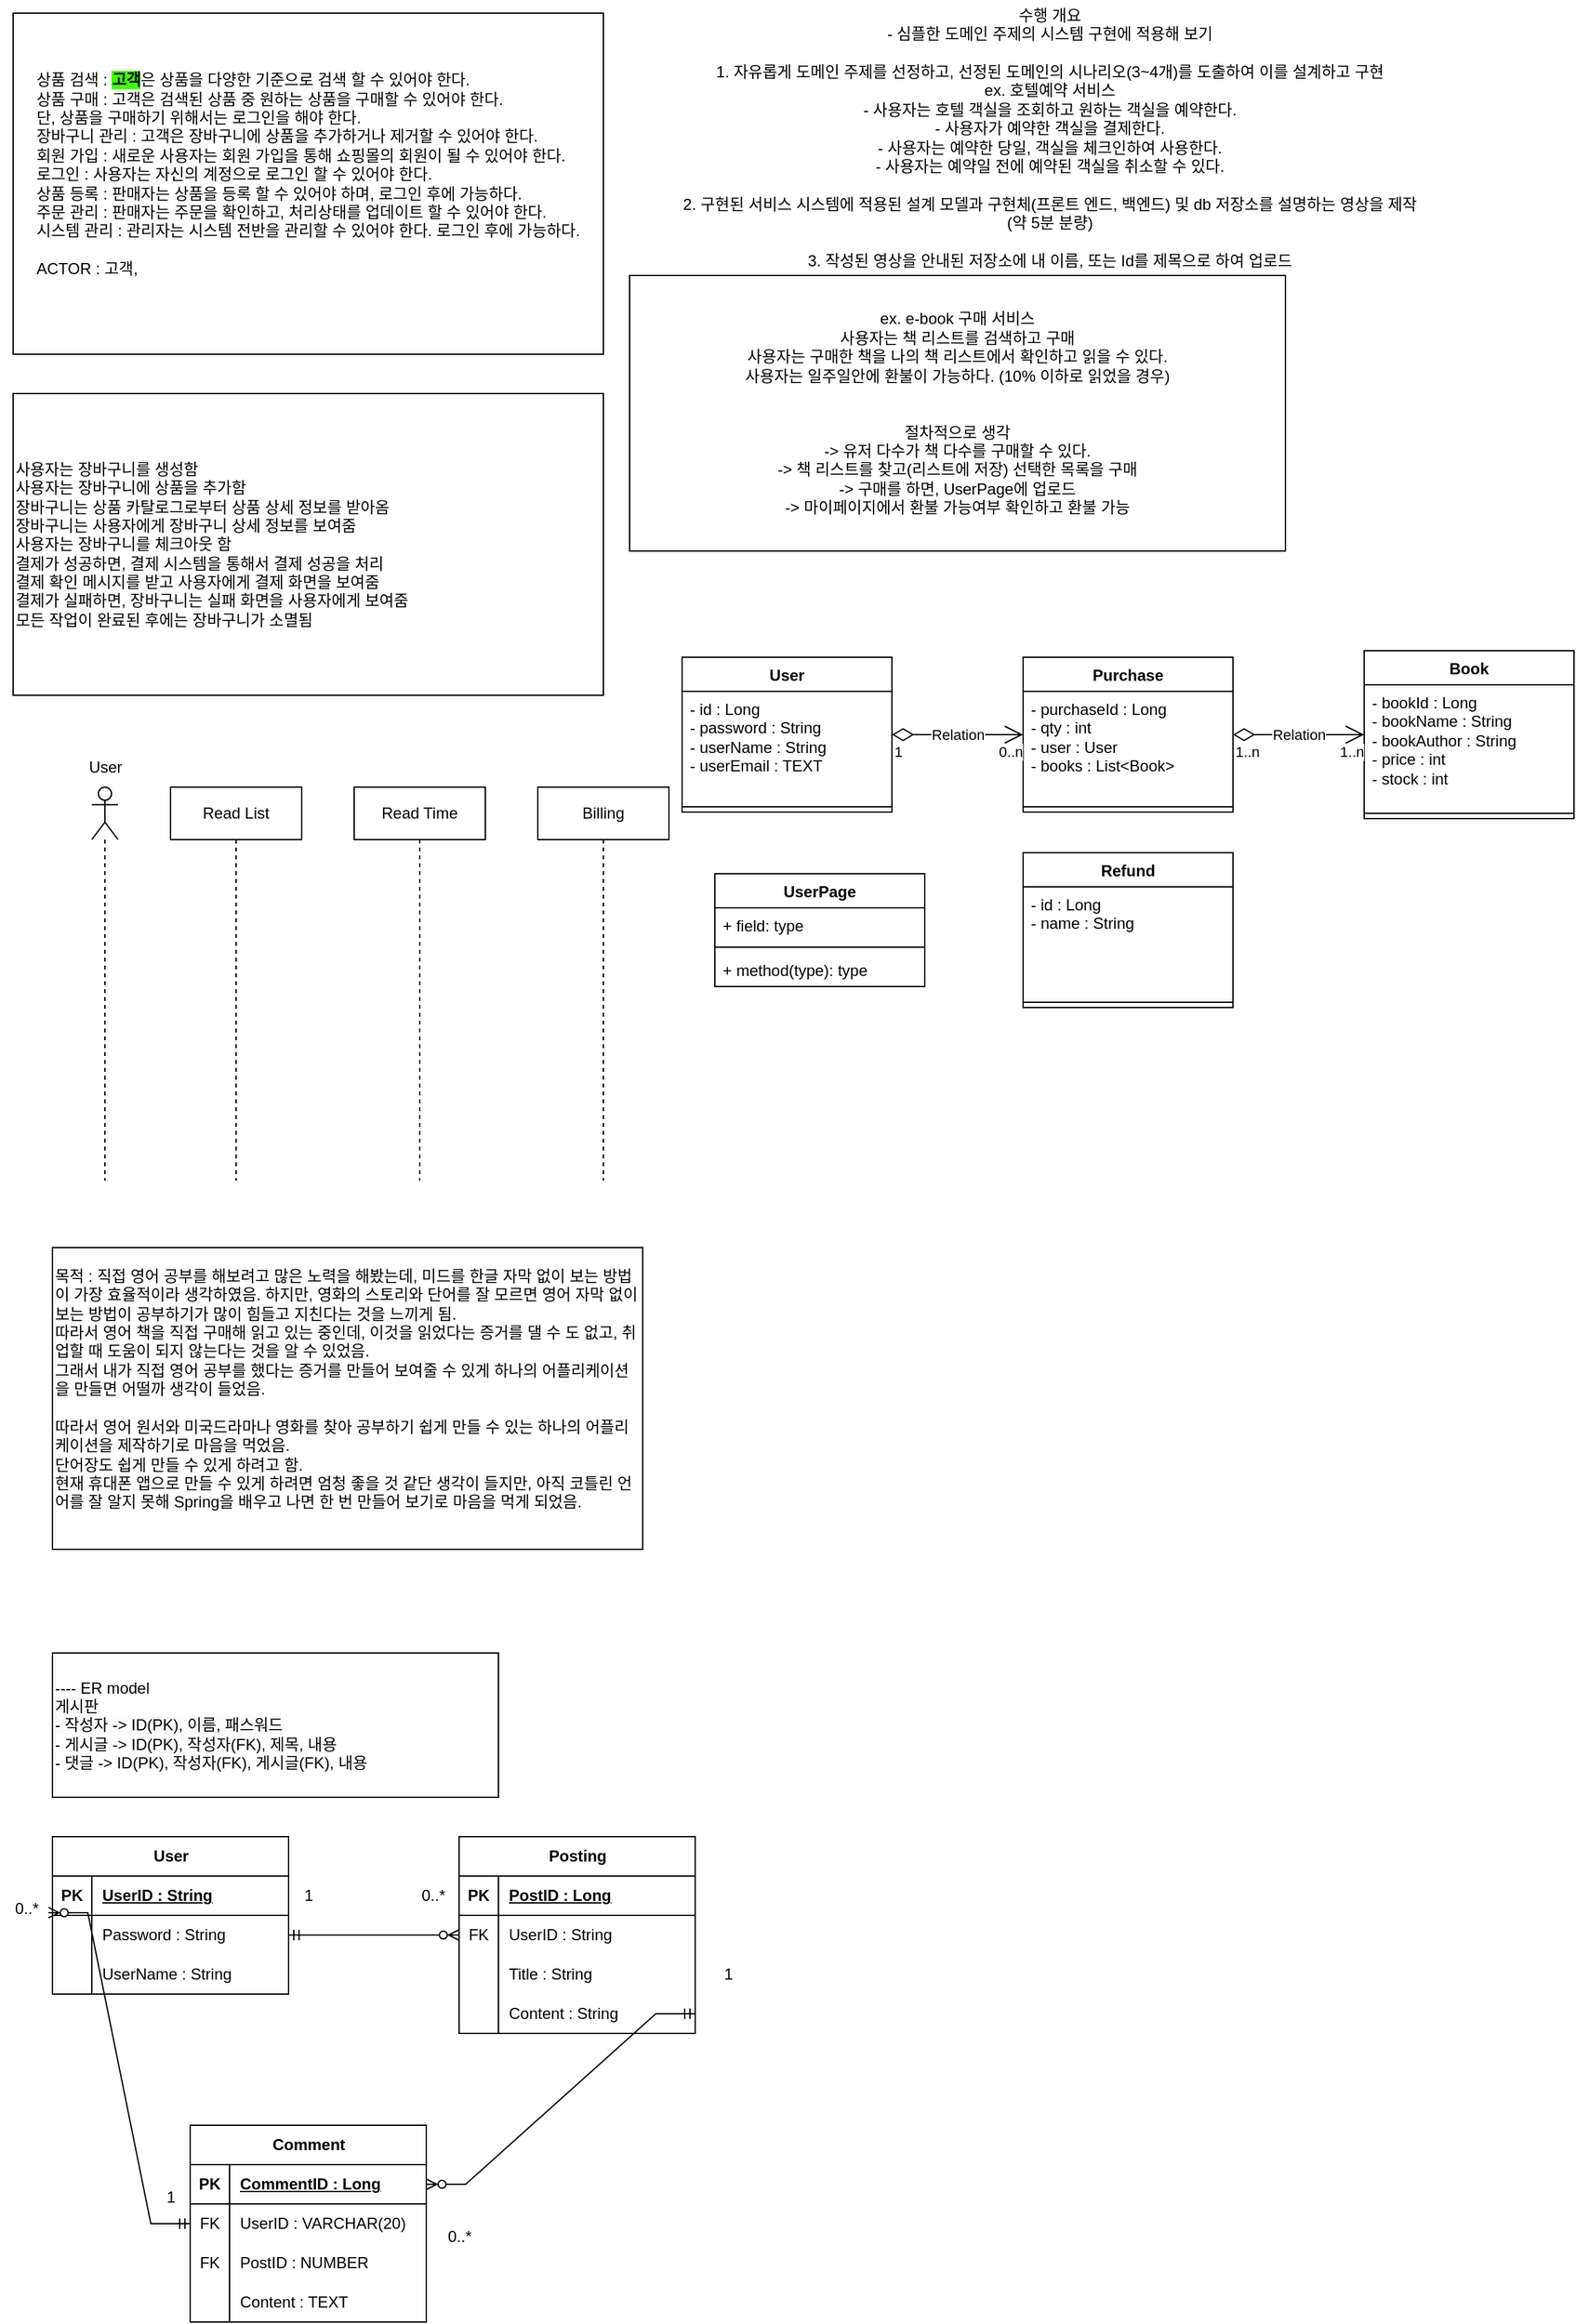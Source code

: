 <mxfile version="22.1.0" type="github">
  <diagram id="Ht1M8jgEwFfnCIfOTk4-" name="Page-1">
    <mxGraphModel dx="755" dy="732" grid="1" gridSize="10" guides="1" tooltips="1" connect="1" arrows="1" fold="1" page="1" pageScale="1" pageWidth="1169" pageHeight="827" math="0" shadow="0">
      <root>
        <mxCell id="0" />
        <mxCell id="1" parent="0" />
        <mxCell id="e8tlhrcb7yCJBZUDDpaf-1" value="&lt;div style=&quot;text-align: left;&quot;&gt;상품 검색 : &lt;b style=&quot;background-color: rgb(60, 255, 0);&quot;&gt;고객&lt;/b&gt;은 상품을 다양한 기준으로 검색 할 수 있어야 한다.&lt;/div&gt;&lt;div style=&quot;text-align: left;&quot;&gt;&lt;span style=&quot;background-color: initial;&quot;&gt;상품 구매 : 고객은 검색된 상품 중 원하는 상품을 구매할 수 있어야 한다.&lt;/span&gt;&lt;/div&gt;&lt;div style=&quot;text-align: left;&quot;&gt;&lt;span style=&quot;background-color: initial;&quot;&gt;단, 상품을 구매하기 위해서는 로그인을 해야 한다.&lt;/span&gt;&lt;/div&gt;&lt;div style=&quot;text-align: left;&quot;&gt;&lt;span style=&quot;background-color: initial;&quot;&gt;장바구니 관리 : 고객은 장바구니에 상품을 추가하거나 제거할 수 있어야 한다.&lt;/span&gt;&lt;/div&gt;&lt;div style=&quot;text-align: left;&quot;&gt;&lt;span style=&quot;background-color: initial;&quot;&gt;회원 가입 : 새로운 사용자는 회원 가입을 통해 쇼핑몰의 회원이 될 수 있어야 한다.&lt;/span&gt;&lt;/div&gt;&lt;div style=&quot;text-align: left;&quot;&gt;&lt;span style=&quot;background-color: initial;&quot;&gt;로그인 : 사용자는 자신의 계정으로 로그인 할 수 있어야 한다.&lt;/span&gt;&lt;/div&gt;&lt;div style=&quot;text-align: left;&quot;&gt;&lt;span style=&quot;background-color: initial;&quot;&gt;상품 등록 : 판매자는 상품을 등록 할 수 있어야 하며, 로그인 후에 가능하다.&lt;/span&gt;&lt;/div&gt;&lt;div style=&quot;text-align: left;&quot;&gt;주문 관리 : 판매자는 주문을 확인하고, 처리상태를 업데이트 할 수 있어야 한다.&lt;/div&gt;&lt;div style=&quot;text-align: left;&quot;&gt;시스템 관리 : 관리자는 시스템 전반을 관리할 수 있어야 한다. 로그인 후에 가능하다.&lt;/div&gt;&lt;div style=&quot;text-align: left;&quot;&gt;&lt;br&gt;&lt;/div&gt;&lt;div style=&quot;text-align: left;&quot;&gt;ACTOR : 고객,&amp;nbsp;&lt;/div&gt;&lt;div style=&quot;text-align: left;&quot;&gt;&lt;br&gt;&lt;/div&gt;" style="rounded=0;whiteSpace=wrap;html=1;" parent="1" vertex="1">
          <mxGeometry x="50" y="70" width="450" height="260" as="geometry" />
        </mxCell>
        <mxCell id="F7ZJ-oB4ErmjxCCrG8rz-1" value="&lt;div style=&quot;&quot;&gt;&lt;span style=&quot;background-color: initial;&quot;&gt;사용자는 장바구니를 생성함&lt;/span&gt;&lt;/div&gt;&lt;div style=&quot;&quot;&gt;&lt;span style=&quot;background-color: initial;&quot;&gt;사용자는 장바구니에 상품을 추가함&lt;/span&gt;&lt;/div&gt;&lt;div style=&quot;&quot;&gt;&lt;span style=&quot;background-color: initial;&quot;&gt;장바구니는 상품 카탈로그로부터 상품 상세 정보를 받아옴&lt;/span&gt;&lt;/div&gt;&lt;div style=&quot;&quot;&gt;&lt;span style=&quot;background-color: initial;&quot;&gt;장바구니는 사용자에게 장바구니 상세 정보를 보여줌&lt;/span&gt;&lt;/div&gt;&lt;div style=&quot;&quot;&gt;&lt;span style=&quot;background-color: initial;&quot;&gt;사용자는 장바구니를 체크아웃 함&lt;/span&gt;&lt;/div&gt;&lt;div style=&quot;&quot;&gt;&lt;span style=&quot;background-color: initial;&quot;&gt;결제가 성공하면, 결제 시스템을 통해서 결제 성공을 처리&lt;/span&gt;&lt;/div&gt;&lt;div style=&quot;&quot;&gt;&lt;span style=&quot;background-color: initial;&quot;&gt;결제 확인 메시지를 받고 사용자에게 결제 화면을 보여줌&lt;/span&gt;&lt;/div&gt;&lt;div style=&quot;&quot;&gt;&lt;span style=&quot;background-color: initial;&quot;&gt;결제가 실패하면, 장바구니는 실패 화면을 사용자에게 보여줌&lt;/span&gt;&lt;/div&gt;&lt;div style=&quot;&quot;&gt;&lt;span style=&quot;background-color: initial;&quot;&gt;모든 작업이 완료된 후에는 장바구니가 소멸됨&lt;/span&gt;&lt;/div&gt;" style="rounded=0;whiteSpace=wrap;html=1;align=left;" parent="1" vertex="1">
          <mxGeometry x="50" y="360" width="450" height="230" as="geometry" />
        </mxCell>
        <mxCell id="F7ZJ-oB4ErmjxCCrG8rz-2" value="" style="shape=umlLifeline;perimeter=lifelinePerimeter;whiteSpace=wrap;html=1;container=1;dropTarget=0;collapsible=0;recursiveResize=0;outlineConnect=0;portConstraint=eastwest;newEdgeStyle={&quot;curved&quot;:0,&quot;rounded&quot;:0};participant=umlActor;" parent="1" vertex="1">
          <mxGeometry x="110" y="660" width="20" height="300" as="geometry" />
        </mxCell>
        <mxCell id="F7ZJ-oB4ErmjxCCrG8rz-3" value="User" style="text;html=1;align=center;verticalAlign=middle;resizable=0;points=[];autosize=1;strokeColor=none;fillColor=none;" parent="1" vertex="1">
          <mxGeometry x="95" y="630" width="50" height="30" as="geometry" />
        </mxCell>
        <mxCell id="F7ZJ-oB4ErmjxCCrG8rz-4" value="Read List" style="shape=umlLifeline;perimeter=lifelinePerimeter;whiteSpace=wrap;html=1;container=1;dropTarget=0;collapsible=0;recursiveResize=0;outlineConnect=0;portConstraint=eastwest;newEdgeStyle={&quot;curved&quot;:0,&quot;rounded&quot;:0};" parent="1" vertex="1">
          <mxGeometry x="170" y="660" width="100" height="300" as="geometry" />
        </mxCell>
        <mxCell id="F7ZJ-oB4ErmjxCCrG8rz-5" value="Read Time" style="shape=umlLifeline;perimeter=lifelinePerimeter;whiteSpace=wrap;html=1;container=1;dropTarget=0;collapsible=0;recursiveResize=0;outlineConnect=0;portConstraint=eastwest;newEdgeStyle={&quot;curved&quot;:0,&quot;rounded&quot;:0};" parent="1" vertex="1">
          <mxGeometry x="310" y="660" width="100" height="300" as="geometry" />
        </mxCell>
        <mxCell id="F7ZJ-oB4ErmjxCCrG8rz-6" value="Billing" style="shape=umlLifeline;perimeter=lifelinePerimeter;whiteSpace=wrap;html=1;container=1;dropTarget=0;collapsible=0;recursiveResize=0;outlineConnect=0;portConstraint=eastwest;newEdgeStyle={&quot;curved&quot;:0,&quot;rounded&quot;:0};" parent="1" vertex="1">
          <mxGeometry x="450" y="660" width="100" height="300" as="geometry" />
        </mxCell>
        <mxCell id="F7ZJ-oB4ErmjxCCrG8rz-7" value="&lt;div style=&quot;&quot;&gt;&lt;span style=&quot;background-color: initial;&quot;&gt;목적 : 직접 영어 공부를 해보려고 많은 노력을 해봤는데, 미드를 한글 자막 없이 보는 방법이 가장 효율적이라 생각하였음. 하지만, 영화의 스토리와 단어를 잘 모르면 영어 자막 없이 보는 방법이 공부하기가 많이 힘들고 지친다는 것을 느끼게 됨.&lt;/span&gt;&lt;br&gt;&lt;/div&gt;&lt;div style=&quot;&quot;&gt;따라서 영어 책을 직접 구매해 읽고 있는 중인데, 이것을 읽었다는 증거를 댈 수 도 없고, 취업할 때 도움이 되지 않는다는 것을 알 수 있었음.&lt;/div&gt;&lt;div style=&quot;&quot;&gt;그래서 내가 직접 영어 공부를 했다는 증거를 만들어 보여줄 수 있게 하나의 어플리케이션을 만들면 어떨까 생각이 들었음.&lt;/div&gt;&lt;div style=&quot;&quot;&gt;&lt;br&gt;&lt;/div&gt;&lt;div style=&quot;&quot;&gt;따라서 영어 원서와 미국드라마나 영화를 찾아 공부하기 쉽게 만들 수 있는 하나의 어플리케이션을 제작하기로 마음을 먹었음.&lt;/div&gt;&lt;div style=&quot;&quot;&gt;단어장도 쉽게 만들 수 있게 하려고 함.&lt;/div&gt;&lt;div style=&quot;&quot;&gt;현재 휴대폰 앱으로 만들 수 있게 하려면 엄청 좋을 것 같단 생각이 들지만, 아직 코틀린 언어를 잘 알지 못해 Spring을 배우고 나면 한 번 만들어 보기로 마음을 먹게 되었음.&lt;/div&gt;&lt;div style=&quot;&quot;&gt;&lt;br&gt;&lt;/div&gt;" style="rounded=0;whiteSpace=wrap;html=1;align=left;" parent="1" vertex="1">
          <mxGeometry x="80" y="1011" width="450" height="230" as="geometry" />
        </mxCell>
        <mxCell id="a514tV2Zasep0FcYqCBT-2" value="---- ER model&lt;br&gt;&lt;span style=&quot;color: rgb(0, 0, 0); font-family: Helvetica; font-size: 12px; font-style: normal; font-variant-ligatures: normal; font-variant-caps: normal; font-weight: 400; letter-spacing: normal; orphans: 2; text-indent: 0px; text-transform: none; widows: 2; word-spacing: 0px; -webkit-text-stroke-width: 0px; background-color: rgb(251, 251, 251); text-decoration-thickness: initial; text-decoration-style: initial; text-decoration-color: initial; float: none; display: inline !important;&quot;&gt;게시판&lt;br&gt;- 작성자 -&amp;gt; ID(PK), 이름, 패스워드&lt;/span&gt;&lt;br&gt;- 게시글 -&amp;gt; ID(PK), 작성자(FK), 제목, 내용&lt;br&gt;- 댓글 -&amp;gt; ID(PK), 작성자(FK), 게시글(FK), 내용" style="whiteSpace=wrap;html=1;align=left;" parent="1" vertex="1">
          <mxGeometry x="80" y="1320" width="340" height="110" as="geometry" />
        </mxCell>
        <mxCell id="a514tV2Zasep0FcYqCBT-3" value="User" style="shape=table;startSize=30;container=1;collapsible=1;childLayout=tableLayout;fixedRows=1;rowLines=0;fontStyle=1;align=center;resizeLast=1;html=1;" parent="1" vertex="1">
          <mxGeometry x="80" y="1460" width="180" height="120" as="geometry" />
        </mxCell>
        <mxCell id="a514tV2Zasep0FcYqCBT-4" value="" style="shape=tableRow;horizontal=0;startSize=0;swimlaneHead=0;swimlaneBody=0;fillColor=none;collapsible=0;dropTarget=0;points=[[0,0.5],[1,0.5]];portConstraint=eastwest;top=0;left=0;right=0;bottom=1;" parent="a514tV2Zasep0FcYqCBT-3" vertex="1">
          <mxGeometry y="30" width="180" height="30" as="geometry" />
        </mxCell>
        <mxCell id="a514tV2Zasep0FcYqCBT-5" value="PK" style="shape=partialRectangle;connectable=0;fillColor=none;top=0;left=0;bottom=0;right=0;fontStyle=1;overflow=hidden;whiteSpace=wrap;html=1;" parent="a514tV2Zasep0FcYqCBT-4" vertex="1">
          <mxGeometry width="30" height="30" as="geometry">
            <mxRectangle width="30" height="30" as="alternateBounds" />
          </mxGeometry>
        </mxCell>
        <mxCell id="a514tV2Zasep0FcYqCBT-6" value="UserID : String" style="shape=partialRectangle;connectable=0;fillColor=none;top=0;left=0;bottom=0;right=0;align=left;spacingLeft=6;fontStyle=5;overflow=hidden;whiteSpace=wrap;html=1;" parent="a514tV2Zasep0FcYqCBT-4" vertex="1">
          <mxGeometry x="30" width="150" height="30" as="geometry">
            <mxRectangle width="150" height="30" as="alternateBounds" />
          </mxGeometry>
        </mxCell>
        <mxCell id="a514tV2Zasep0FcYqCBT-7" value="" style="shape=tableRow;horizontal=0;startSize=0;swimlaneHead=0;swimlaneBody=0;fillColor=none;collapsible=0;dropTarget=0;points=[[0,0.5],[1,0.5]];portConstraint=eastwest;top=0;left=0;right=0;bottom=0;" parent="a514tV2Zasep0FcYqCBT-3" vertex="1">
          <mxGeometry y="60" width="180" height="30" as="geometry" />
        </mxCell>
        <mxCell id="a514tV2Zasep0FcYqCBT-8" value="" style="shape=partialRectangle;connectable=0;fillColor=none;top=0;left=0;bottom=0;right=0;editable=1;overflow=hidden;whiteSpace=wrap;html=1;" parent="a514tV2Zasep0FcYqCBT-7" vertex="1">
          <mxGeometry width="30" height="30" as="geometry">
            <mxRectangle width="30" height="30" as="alternateBounds" />
          </mxGeometry>
        </mxCell>
        <mxCell id="a514tV2Zasep0FcYqCBT-9" value="Password : String" style="shape=partialRectangle;connectable=0;fillColor=none;top=0;left=0;bottom=0;right=0;align=left;spacingLeft=6;overflow=hidden;whiteSpace=wrap;html=1;" parent="a514tV2Zasep0FcYqCBT-7" vertex="1">
          <mxGeometry x="30" width="150" height="30" as="geometry">
            <mxRectangle width="150" height="30" as="alternateBounds" />
          </mxGeometry>
        </mxCell>
        <mxCell id="a514tV2Zasep0FcYqCBT-10" value="" style="shape=tableRow;horizontal=0;startSize=0;swimlaneHead=0;swimlaneBody=0;fillColor=none;collapsible=0;dropTarget=0;points=[[0,0.5],[1,0.5]];portConstraint=eastwest;top=0;left=0;right=0;bottom=0;" parent="a514tV2Zasep0FcYqCBT-3" vertex="1">
          <mxGeometry y="90" width="180" height="30" as="geometry" />
        </mxCell>
        <mxCell id="a514tV2Zasep0FcYqCBT-11" value="" style="shape=partialRectangle;connectable=0;fillColor=none;top=0;left=0;bottom=0;right=0;editable=1;overflow=hidden;whiteSpace=wrap;html=1;" parent="a514tV2Zasep0FcYqCBT-10" vertex="1">
          <mxGeometry width="30" height="30" as="geometry">
            <mxRectangle width="30" height="30" as="alternateBounds" />
          </mxGeometry>
        </mxCell>
        <mxCell id="a514tV2Zasep0FcYqCBT-12" value="UserName : String" style="shape=partialRectangle;connectable=0;fillColor=none;top=0;left=0;bottom=0;right=0;align=left;spacingLeft=6;overflow=hidden;whiteSpace=wrap;html=1;" parent="a514tV2Zasep0FcYqCBT-10" vertex="1">
          <mxGeometry x="30" width="150" height="30" as="geometry">
            <mxRectangle width="150" height="30" as="alternateBounds" />
          </mxGeometry>
        </mxCell>
        <mxCell id="a514tV2Zasep0FcYqCBT-19" value="Posting" style="shape=table;startSize=30;container=1;collapsible=1;childLayout=tableLayout;fixedRows=1;rowLines=0;fontStyle=1;align=center;resizeLast=1;html=1;" parent="1" vertex="1">
          <mxGeometry x="390" y="1460" width="180" height="150" as="geometry" />
        </mxCell>
        <mxCell id="a514tV2Zasep0FcYqCBT-20" value="" style="shape=tableRow;horizontal=0;startSize=0;swimlaneHead=0;swimlaneBody=0;fillColor=none;collapsible=0;dropTarget=0;points=[[0,0.5],[1,0.5]];portConstraint=eastwest;top=0;left=0;right=0;bottom=1;" parent="a514tV2Zasep0FcYqCBT-19" vertex="1">
          <mxGeometry y="30" width="180" height="30" as="geometry" />
        </mxCell>
        <mxCell id="a514tV2Zasep0FcYqCBT-21" value="PK" style="shape=partialRectangle;connectable=0;fillColor=none;top=0;left=0;bottom=0;right=0;fontStyle=1;overflow=hidden;whiteSpace=wrap;html=1;" parent="a514tV2Zasep0FcYqCBT-20" vertex="1">
          <mxGeometry width="30" height="30" as="geometry">
            <mxRectangle width="30" height="30" as="alternateBounds" />
          </mxGeometry>
        </mxCell>
        <mxCell id="a514tV2Zasep0FcYqCBT-22" value="PostID : Long" style="shape=partialRectangle;connectable=0;fillColor=none;top=0;left=0;bottom=0;right=0;align=left;spacingLeft=6;fontStyle=5;overflow=hidden;whiteSpace=wrap;html=1;" parent="a514tV2Zasep0FcYqCBT-20" vertex="1">
          <mxGeometry x="30" width="150" height="30" as="geometry">
            <mxRectangle width="150" height="30" as="alternateBounds" />
          </mxGeometry>
        </mxCell>
        <mxCell id="a514tV2Zasep0FcYqCBT-23" value="" style="shape=tableRow;horizontal=0;startSize=0;swimlaneHead=0;swimlaneBody=0;fillColor=none;collapsible=0;dropTarget=0;points=[[0,0.5],[1,0.5]];portConstraint=eastwest;top=0;left=0;right=0;bottom=0;" parent="a514tV2Zasep0FcYqCBT-19" vertex="1">
          <mxGeometry y="60" width="180" height="30" as="geometry" />
        </mxCell>
        <mxCell id="a514tV2Zasep0FcYqCBT-24" value="FK" style="shape=partialRectangle;connectable=0;fillColor=none;top=0;left=0;bottom=0;right=0;editable=1;overflow=hidden;whiteSpace=wrap;html=1;" parent="a514tV2Zasep0FcYqCBT-23" vertex="1">
          <mxGeometry width="30" height="30" as="geometry">
            <mxRectangle width="30" height="30" as="alternateBounds" />
          </mxGeometry>
        </mxCell>
        <mxCell id="a514tV2Zasep0FcYqCBT-25" value="UserID : String" style="shape=partialRectangle;connectable=0;fillColor=none;top=0;left=0;bottom=0;right=0;align=left;spacingLeft=6;overflow=hidden;whiteSpace=wrap;html=1;" parent="a514tV2Zasep0FcYqCBT-23" vertex="1">
          <mxGeometry x="30" width="150" height="30" as="geometry">
            <mxRectangle width="150" height="30" as="alternateBounds" />
          </mxGeometry>
        </mxCell>
        <mxCell id="a514tV2Zasep0FcYqCBT-26" value="" style="shape=tableRow;horizontal=0;startSize=0;swimlaneHead=0;swimlaneBody=0;fillColor=none;collapsible=0;dropTarget=0;points=[[0,0.5],[1,0.5]];portConstraint=eastwest;top=0;left=0;right=0;bottom=0;" parent="a514tV2Zasep0FcYqCBT-19" vertex="1">
          <mxGeometry y="90" width="180" height="30" as="geometry" />
        </mxCell>
        <mxCell id="a514tV2Zasep0FcYqCBT-27" value="" style="shape=partialRectangle;connectable=0;fillColor=none;top=0;left=0;bottom=0;right=0;editable=1;overflow=hidden;whiteSpace=wrap;html=1;" parent="a514tV2Zasep0FcYqCBT-26" vertex="1">
          <mxGeometry width="30" height="30" as="geometry">
            <mxRectangle width="30" height="30" as="alternateBounds" />
          </mxGeometry>
        </mxCell>
        <mxCell id="a514tV2Zasep0FcYqCBT-28" value="Title : String" style="shape=partialRectangle;connectable=0;fillColor=none;top=0;left=0;bottom=0;right=0;align=left;spacingLeft=6;overflow=hidden;whiteSpace=wrap;html=1;" parent="a514tV2Zasep0FcYqCBT-26" vertex="1">
          <mxGeometry x="30" width="150" height="30" as="geometry">
            <mxRectangle width="150" height="30" as="alternateBounds" />
          </mxGeometry>
        </mxCell>
        <mxCell id="a514tV2Zasep0FcYqCBT-29" style="shape=tableRow;horizontal=0;startSize=0;swimlaneHead=0;swimlaneBody=0;fillColor=none;collapsible=0;dropTarget=0;points=[[0,0.5],[1,0.5]];portConstraint=eastwest;top=0;left=0;right=0;bottom=0;" parent="a514tV2Zasep0FcYqCBT-19" vertex="1">
          <mxGeometry y="120" width="180" height="30" as="geometry" />
        </mxCell>
        <mxCell id="a514tV2Zasep0FcYqCBT-30" style="shape=partialRectangle;connectable=0;fillColor=none;top=0;left=0;bottom=0;right=0;editable=1;overflow=hidden;whiteSpace=wrap;html=1;" parent="a514tV2Zasep0FcYqCBT-29" vertex="1">
          <mxGeometry width="30" height="30" as="geometry">
            <mxRectangle width="30" height="30" as="alternateBounds" />
          </mxGeometry>
        </mxCell>
        <mxCell id="a514tV2Zasep0FcYqCBT-31" value="Content : String" style="shape=partialRectangle;connectable=0;fillColor=none;top=0;left=0;bottom=0;right=0;align=left;spacingLeft=6;overflow=hidden;whiteSpace=wrap;html=1;" parent="a514tV2Zasep0FcYqCBT-29" vertex="1">
          <mxGeometry x="30" width="150" height="30" as="geometry">
            <mxRectangle width="150" height="30" as="alternateBounds" />
          </mxGeometry>
        </mxCell>
        <mxCell id="a514tV2Zasep0FcYqCBT-32" value="Comment" style="shape=table;startSize=30;container=1;collapsible=1;childLayout=tableLayout;fixedRows=1;rowLines=0;fontStyle=1;align=center;resizeLast=1;html=1;" parent="1" vertex="1">
          <mxGeometry x="185" y="1680" width="180" height="150" as="geometry" />
        </mxCell>
        <mxCell id="a514tV2Zasep0FcYqCBT-33" value="" style="shape=tableRow;horizontal=0;startSize=0;swimlaneHead=0;swimlaneBody=0;fillColor=none;collapsible=0;dropTarget=0;points=[[0,0.5],[1,0.5]];portConstraint=eastwest;top=0;left=0;right=0;bottom=1;" parent="a514tV2Zasep0FcYqCBT-32" vertex="1">
          <mxGeometry y="30" width="180" height="30" as="geometry" />
        </mxCell>
        <mxCell id="a514tV2Zasep0FcYqCBT-34" value="PK" style="shape=partialRectangle;connectable=0;fillColor=none;top=0;left=0;bottom=0;right=0;fontStyle=1;overflow=hidden;whiteSpace=wrap;html=1;" parent="a514tV2Zasep0FcYqCBT-33" vertex="1">
          <mxGeometry width="30" height="30" as="geometry">
            <mxRectangle width="30" height="30" as="alternateBounds" />
          </mxGeometry>
        </mxCell>
        <mxCell id="a514tV2Zasep0FcYqCBT-35" value="CommentID : Long&lt;span style=&quot;white-space: pre;&quot;&gt;&#x9;&lt;/span&gt;" style="shape=partialRectangle;connectable=0;fillColor=none;top=0;left=0;bottom=0;right=0;align=left;spacingLeft=6;fontStyle=5;overflow=hidden;whiteSpace=wrap;html=1;" parent="a514tV2Zasep0FcYqCBT-33" vertex="1">
          <mxGeometry x="30" width="150" height="30" as="geometry">
            <mxRectangle width="150" height="30" as="alternateBounds" />
          </mxGeometry>
        </mxCell>
        <mxCell id="a514tV2Zasep0FcYqCBT-36" value="" style="shape=tableRow;horizontal=0;startSize=0;swimlaneHead=0;swimlaneBody=0;fillColor=none;collapsible=0;dropTarget=0;points=[[0,0.5],[1,0.5]];portConstraint=eastwest;top=0;left=0;right=0;bottom=0;" parent="a514tV2Zasep0FcYqCBT-32" vertex="1">
          <mxGeometry y="60" width="180" height="30" as="geometry" />
        </mxCell>
        <mxCell id="a514tV2Zasep0FcYqCBT-37" value="FK" style="shape=partialRectangle;connectable=0;fillColor=none;top=0;left=0;bottom=0;right=0;editable=1;overflow=hidden;whiteSpace=wrap;html=1;" parent="a514tV2Zasep0FcYqCBT-36" vertex="1">
          <mxGeometry width="30" height="30" as="geometry">
            <mxRectangle width="30" height="30" as="alternateBounds" />
          </mxGeometry>
        </mxCell>
        <mxCell id="a514tV2Zasep0FcYqCBT-38" value="UserID : VARCHAR(20)" style="shape=partialRectangle;connectable=0;fillColor=none;top=0;left=0;bottom=0;right=0;align=left;spacingLeft=6;overflow=hidden;whiteSpace=wrap;html=1;" parent="a514tV2Zasep0FcYqCBT-36" vertex="1">
          <mxGeometry x="30" width="150" height="30" as="geometry">
            <mxRectangle width="150" height="30" as="alternateBounds" />
          </mxGeometry>
        </mxCell>
        <mxCell id="a514tV2Zasep0FcYqCBT-39" value="" style="shape=tableRow;horizontal=0;startSize=0;swimlaneHead=0;swimlaneBody=0;fillColor=none;collapsible=0;dropTarget=0;points=[[0,0.5],[1,0.5]];portConstraint=eastwest;top=0;left=0;right=0;bottom=0;" parent="a514tV2Zasep0FcYqCBT-32" vertex="1">
          <mxGeometry y="90" width="180" height="30" as="geometry" />
        </mxCell>
        <mxCell id="a514tV2Zasep0FcYqCBT-40" value="FK" style="shape=partialRectangle;connectable=0;fillColor=none;top=0;left=0;bottom=0;right=0;editable=1;overflow=hidden;whiteSpace=wrap;html=1;" parent="a514tV2Zasep0FcYqCBT-39" vertex="1">
          <mxGeometry width="30" height="30" as="geometry">
            <mxRectangle width="30" height="30" as="alternateBounds" />
          </mxGeometry>
        </mxCell>
        <mxCell id="a514tV2Zasep0FcYqCBT-41" value="PostID : NUMBER" style="shape=partialRectangle;connectable=0;fillColor=none;top=0;left=0;bottom=0;right=0;align=left;spacingLeft=6;overflow=hidden;whiteSpace=wrap;html=1;" parent="a514tV2Zasep0FcYqCBT-39" vertex="1">
          <mxGeometry x="30" width="150" height="30" as="geometry">
            <mxRectangle width="150" height="30" as="alternateBounds" />
          </mxGeometry>
        </mxCell>
        <mxCell id="a514tV2Zasep0FcYqCBT-42" value="" style="shape=tableRow;horizontal=0;startSize=0;swimlaneHead=0;swimlaneBody=0;fillColor=none;collapsible=0;dropTarget=0;points=[[0,0.5],[1,0.5]];portConstraint=eastwest;top=0;left=0;right=0;bottom=0;" parent="a514tV2Zasep0FcYqCBT-32" vertex="1">
          <mxGeometry y="120" width="180" height="30" as="geometry" />
        </mxCell>
        <mxCell id="a514tV2Zasep0FcYqCBT-43" value="" style="shape=partialRectangle;connectable=0;fillColor=none;top=0;left=0;bottom=0;right=0;editable=1;overflow=hidden;whiteSpace=wrap;html=1;" parent="a514tV2Zasep0FcYqCBT-42" vertex="1">
          <mxGeometry width="30" height="30" as="geometry">
            <mxRectangle width="30" height="30" as="alternateBounds" />
          </mxGeometry>
        </mxCell>
        <mxCell id="a514tV2Zasep0FcYqCBT-44" value="Content : TEXT" style="shape=partialRectangle;connectable=0;fillColor=none;top=0;left=0;bottom=0;right=0;align=left;spacingLeft=6;overflow=hidden;whiteSpace=wrap;html=1;" parent="a514tV2Zasep0FcYqCBT-42" vertex="1">
          <mxGeometry x="30" width="150" height="30" as="geometry">
            <mxRectangle width="150" height="30" as="alternateBounds" />
          </mxGeometry>
        </mxCell>
        <mxCell id="a514tV2Zasep0FcYqCBT-45" value="0..*" style="text;html=1;align=center;verticalAlign=middle;resizable=0;points=[];autosize=1;strokeColor=none;fillColor=none;" parent="1" vertex="1">
          <mxGeometry x="350" y="1490" width="40" height="30" as="geometry" />
        </mxCell>
        <mxCell id="a514tV2Zasep0FcYqCBT-46" value="1" style="text;html=1;align=center;verticalAlign=middle;resizable=0;points=[];autosize=1;strokeColor=none;fillColor=none;" parent="1" vertex="1">
          <mxGeometry x="260" y="1490" width="30" height="30" as="geometry" />
        </mxCell>
        <mxCell id="a514tV2Zasep0FcYqCBT-47" value="" style="edgeStyle=entityRelationEdgeStyle;fontSize=12;html=1;endArrow=ERzeroToMany;startArrow=ERmandOne;rounded=0;exitX=1;exitY=0.5;exitDx=0;exitDy=0;entryX=0;entryY=0.5;entryDx=0;entryDy=0;" parent="1" source="a514tV2Zasep0FcYqCBT-7" target="a514tV2Zasep0FcYqCBT-23" edge="1">
          <mxGeometry width="100" height="100" relative="1" as="geometry">
            <mxPoint x="290" y="1610" as="sourcePoint" />
            <mxPoint x="390" y="1510" as="targetPoint" />
          </mxGeometry>
        </mxCell>
        <mxCell id="a514tV2Zasep0FcYqCBT-48" value="0..*" style="text;html=1;align=center;verticalAlign=middle;resizable=0;points=[];autosize=1;strokeColor=none;fillColor=none;" parent="1" vertex="1">
          <mxGeometry x="370" y="1750" width="40" height="30" as="geometry" />
        </mxCell>
        <mxCell id="a514tV2Zasep0FcYqCBT-49" value="1" style="text;html=1;align=center;verticalAlign=middle;resizable=0;points=[];autosize=1;strokeColor=none;fillColor=none;" parent="1" vertex="1">
          <mxGeometry x="580" y="1550" width="30" height="30" as="geometry" />
        </mxCell>
        <mxCell id="a514tV2Zasep0FcYqCBT-50" value="" style="edgeStyle=entityRelationEdgeStyle;fontSize=12;html=1;endArrow=ERzeroToMany;startArrow=ERmandOne;rounded=0;exitX=1;exitY=0.5;exitDx=0;exitDy=0;entryX=1;entryY=0.5;entryDx=0;entryDy=0;" parent="1" source="a514tV2Zasep0FcYqCBT-29" target="a514tV2Zasep0FcYqCBT-33" edge="1">
          <mxGeometry width="100" height="100" relative="1" as="geometry">
            <mxPoint x="270" y="1545" as="sourcePoint" />
            <mxPoint x="400" y="1545" as="targetPoint" />
            <Array as="points">
              <mxPoint x="610" y="1630" />
              <mxPoint x="580" y="1630" />
              <mxPoint x="370" y="1750" />
              <mxPoint x="530" y="1680" />
              <mxPoint x="480" y="1680" />
              <mxPoint x="480" y="1680" />
            </Array>
          </mxGeometry>
        </mxCell>
        <mxCell id="a514tV2Zasep0FcYqCBT-51" value="" style="edgeStyle=entityRelationEdgeStyle;fontSize=12;html=1;endArrow=ERzeroToMany;startArrow=ERmandOne;rounded=0;exitX=0;exitY=0.5;exitDx=0;exitDy=0;entryX=-0.017;entryY=-0.067;entryDx=0;entryDy=0;entryPerimeter=0;" parent="1" source="a514tV2Zasep0FcYqCBT-36" target="a514tV2Zasep0FcYqCBT-7" edge="1">
          <mxGeometry width="100" height="100" relative="1" as="geometry">
            <mxPoint x="270" y="1545" as="sourcePoint" />
            <mxPoint x="70" y="1510" as="targetPoint" />
            <Array as="points">
              <mxPoint x="70" y="1520" />
              <mxPoint y="1660" />
            </Array>
          </mxGeometry>
        </mxCell>
        <mxCell id="a514tV2Zasep0FcYqCBT-53" value="1" style="text;html=1;align=center;verticalAlign=middle;resizable=0;points=[];autosize=1;strokeColor=none;fillColor=none;" parent="1" vertex="1">
          <mxGeometry x="155" y="1720" width="30" height="30" as="geometry" />
        </mxCell>
        <mxCell id="a514tV2Zasep0FcYqCBT-54" value="0..*" style="text;html=1;align=center;verticalAlign=middle;resizable=0;points=[];autosize=1;strokeColor=none;fillColor=none;" parent="1" vertex="1">
          <mxGeometry x="40" y="1500" width="40" height="30" as="geometry" />
        </mxCell>
        <mxCell id="3CcM--OLe3_anBQ2hIXr-1" value="수행 개요&lt;br&gt;- 심플한 도메인 주제의 시스템 구현에 적용해 보기&lt;br&gt;&lt;br&gt;1. 자유롭게 도메인 주제를 선정하고, 선정된 도메인의 시나리오(3~4개)를 도출하여 이를 설계하고 구현&lt;br&gt;ex. 호텔예약 서비스&lt;br&gt;- 사용자는 호텔 객실을 조회하고 원하는 객실을 예약한다.&lt;br&gt;- 사용자가 예약한 객실을 결제한다.&lt;br&gt;- 사용자는 예약한 당일, 객실을 체크인하여 사용한다.&lt;br&gt;- 사용자는 예약일 전에 예약된 객실을 취소할 수 있다.&lt;br&gt;&lt;br&gt;2. 구현된 서비스 시스템에 적용된 설계 모델과 구현체(프론트 엔드, 백엔드) 및 db 저장소를 설명하는 영상을 제작&lt;br&gt;(약 5분 분량)&lt;br&gt;&lt;br&gt;3. 작성된 영상을 안내된 저장소에 내 이름, 또는 Id를 제목으로 하여 업로드&lt;br&gt;" style="text;html=1;align=center;verticalAlign=middle;resizable=0;points=[];autosize=1;strokeColor=none;fillColor=none;" parent="1" vertex="1">
          <mxGeometry x="530" y="60" width="620" height="210" as="geometry" />
        </mxCell>
        <mxCell id="3CcM--OLe3_anBQ2hIXr-2" value="ex. e-book 구매 서비스&lt;br&gt;사용자는 책 리스트를 검색하고 구매&lt;br&gt;사용자는 구매한 책을 나의 책 리스트에서 확인하고 읽을 수 있다.&lt;br&gt;사용자는 일주일안에 환불이 가능하다. (10% 이하로 읽었을 경우)&lt;br&gt;&lt;br&gt;&lt;br&gt;절차적으로 생각&lt;br&gt;-&amp;gt; 유저 다수가 책 다수를 구매할 수 있다.&lt;br&gt;-&amp;gt; 책 리스트를 찾고(리스트에 저장) 선택한 목록을 구매&lt;br&gt;-&amp;gt; 구매를 하면, UserPage에 업로드&lt;br&gt;-&amp;gt; 마이페이지에서 환불 가능여부 확인하고 환불 가능" style="rounded=0;whiteSpace=wrap;html=1;" parent="1" vertex="1">
          <mxGeometry x="520" y="270" width="500" height="210" as="geometry" />
        </mxCell>
        <mxCell id="3CcM--OLe3_anBQ2hIXr-3" value="User" style="swimlane;fontStyle=1;align=center;verticalAlign=top;childLayout=stackLayout;horizontal=1;startSize=26;horizontalStack=0;resizeParent=1;resizeParentMax=0;resizeLast=0;collapsible=1;marginBottom=0;whiteSpace=wrap;html=1;" parent="1" vertex="1">
          <mxGeometry x="560" y="561" width="160" height="118" as="geometry" />
        </mxCell>
        <mxCell id="3CcM--OLe3_anBQ2hIXr-4" value="- id : Long&lt;br&gt;- password : String&lt;br&gt;- userName : String&lt;br&gt;- userEmail : TEXT" style="text;strokeColor=none;fillColor=none;align=left;verticalAlign=top;spacingLeft=4;spacingRight=4;overflow=hidden;rotatable=0;points=[[0,0.5],[1,0.5]];portConstraint=eastwest;whiteSpace=wrap;html=1;" parent="3CcM--OLe3_anBQ2hIXr-3" vertex="1">
          <mxGeometry y="26" width="160" height="84" as="geometry" />
        </mxCell>
        <mxCell id="3CcM--OLe3_anBQ2hIXr-5" value="" style="line;strokeWidth=1;fillColor=none;align=left;verticalAlign=middle;spacingTop=-1;spacingLeft=3;spacingRight=3;rotatable=0;labelPosition=right;points=[];portConstraint=eastwest;strokeColor=inherit;" parent="3CcM--OLe3_anBQ2hIXr-3" vertex="1">
          <mxGeometry y="110" width="160" height="8" as="geometry" />
        </mxCell>
        <mxCell id="3CcM--OLe3_anBQ2hIXr-7" value="Book" style="swimlane;fontStyle=1;align=center;verticalAlign=top;childLayout=stackLayout;horizontal=1;startSize=26;horizontalStack=0;resizeParent=1;resizeParentMax=0;resizeLast=0;collapsible=1;marginBottom=0;whiteSpace=wrap;html=1;" parent="1" vertex="1">
          <mxGeometry x="1080" y="556" width="160" height="128" as="geometry" />
        </mxCell>
        <mxCell id="3CcM--OLe3_anBQ2hIXr-8" value="- bookId : Long&lt;br&gt;- bookName : String&lt;br&gt;- bookAuthor : String&lt;br&gt;- price : int&lt;br&gt;- stock : int" style="text;strokeColor=none;fillColor=none;align=left;verticalAlign=top;spacingLeft=4;spacingRight=4;overflow=hidden;rotatable=0;points=[[0,0.5],[1,0.5]];portConstraint=eastwest;whiteSpace=wrap;html=1;" parent="3CcM--OLe3_anBQ2hIXr-7" vertex="1">
          <mxGeometry y="26" width="160" height="94" as="geometry" />
        </mxCell>
        <mxCell id="3CcM--OLe3_anBQ2hIXr-9" value="" style="line;strokeWidth=1;fillColor=none;align=left;verticalAlign=middle;spacingTop=-1;spacingLeft=3;spacingRight=3;rotatable=0;labelPosition=right;points=[];portConstraint=eastwest;strokeColor=inherit;" parent="3CcM--OLe3_anBQ2hIXr-7" vertex="1">
          <mxGeometry y="120" width="160" height="8" as="geometry" />
        </mxCell>
        <mxCell id="3CcM--OLe3_anBQ2hIXr-19" value="UserPage" style="swimlane;fontStyle=1;align=center;verticalAlign=top;childLayout=stackLayout;horizontal=1;startSize=26;horizontalStack=0;resizeParent=1;resizeParentMax=0;resizeLast=0;collapsible=1;marginBottom=0;whiteSpace=wrap;html=1;" parent="1" vertex="1">
          <mxGeometry x="585" y="726" width="160" height="86" as="geometry" />
        </mxCell>
        <mxCell id="3CcM--OLe3_anBQ2hIXr-20" value="+ field: type" style="text;strokeColor=none;fillColor=none;align=left;verticalAlign=top;spacingLeft=4;spacingRight=4;overflow=hidden;rotatable=0;points=[[0,0.5],[1,0.5]];portConstraint=eastwest;whiteSpace=wrap;html=1;" parent="3CcM--OLe3_anBQ2hIXr-19" vertex="1">
          <mxGeometry y="26" width="160" height="26" as="geometry" />
        </mxCell>
        <mxCell id="3CcM--OLe3_anBQ2hIXr-21" value="" style="line;strokeWidth=1;fillColor=none;align=left;verticalAlign=middle;spacingTop=-1;spacingLeft=3;spacingRight=3;rotatable=0;labelPosition=right;points=[];portConstraint=eastwest;strokeColor=inherit;" parent="3CcM--OLe3_anBQ2hIXr-19" vertex="1">
          <mxGeometry y="52" width="160" height="8" as="geometry" />
        </mxCell>
        <mxCell id="3CcM--OLe3_anBQ2hIXr-22" value="+ method(type): type" style="text;strokeColor=none;fillColor=none;align=left;verticalAlign=top;spacingLeft=4;spacingRight=4;overflow=hidden;rotatable=0;points=[[0,0.5],[1,0.5]];portConstraint=eastwest;whiteSpace=wrap;html=1;" parent="3CcM--OLe3_anBQ2hIXr-19" vertex="1">
          <mxGeometry y="60" width="160" height="26" as="geometry" />
        </mxCell>
        <mxCell id="yej_0tNhNSavkmQza8-K-10" value="Purchase" style="swimlane;fontStyle=1;align=center;verticalAlign=top;childLayout=stackLayout;horizontal=1;startSize=26;horizontalStack=0;resizeParent=1;resizeParentMax=0;resizeLast=0;collapsible=1;marginBottom=0;whiteSpace=wrap;html=1;" parent="1" vertex="1">
          <mxGeometry x="820" y="561" width="160" height="118" as="geometry" />
        </mxCell>
        <mxCell id="yej_0tNhNSavkmQza8-K-11" value="- purchaseId : Long&lt;br&gt;- qty : int&lt;br&gt;- user : User&lt;br&gt;- books : List&amp;lt;Book&amp;gt;" style="text;strokeColor=none;fillColor=none;align=left;verticalAlign=top;spacingLeft=4;spacingRight=4;overflow=hidden;rotatable=0;points=[[0,0.5],[1,0.5]];portConstraint=eastwest;whiteSpace=wrap;html=1;" parent="yej_0tNhNSavkmQza8-K-10" vertex="1">
          <mxGeometry y="26" width="160" height="84" as="geometry" />
        </mxCell>
        <mxCell id="yej_0tNhNSavkmQza8-K-12" value="" style="line;strokeWidth=1;fillColor=none;align=left;verticalAlign=middle;spacingTop=-1;spacingLeft=3;spacingRight=3;rotatable=0;labelPosition=right;points=[];portConstraint=eastwest;strokeColor=inherit;" parent="yej_0tNhNSavkmQza8-K-10" vertex="1">
          <mxGeometry y="110" width="160" height="8" as="geometry" />
        </mxCell>
        <mxCell id="yej_0tNhNSavkmQza8-K-14" value="Relation" style="endArrow=open;html=1;endSize=12;startArrow=diamondThin;startSize=14;startFill=0;edgeStyle=orthogonalEdgeStyle;rounded=0;" parent="1" source="3CcM--OLe3_anBQ2hIXr-3" target="yej_0tNhNSavkmQza8-K-10" edge="1">
          <mxGeometry relative="1" as="geometry">
            <mxPoint x="710" y="880" as="sourcePoint" />
            <mxPoint x="870" y="880" as="targetPoint" />
          </mxGeometry>
        </mxCell>
        <mxCell id="yej_0tNhNSavkmQza8-K-15" value="1" style="edgeLabel;resizable=0;html=1;align=left;verticalAlign=top;" parent="yej_0tNhNSavkmQza8-K-14" connectable="0" vertex="1">
          <mxGeometry x="-1" relative="1" as="geometry" />
        </mxCell>
        <mxCell id="yej_0tNhNSavkmQza8-K-16" value="0..n" style="edgeLabel;resizable=0;html=1;align=right;verticalAlign=top;" parent="yej_0tNhNSavkmQza8-K-14" connectable="0" vertex="1">
          <mxGeometry x="1" relative="1" as="geometry" />
        </mxCell>
        <mxCell id="yej_0tNhNSavkmQza8-K-17" value="Relation" style="endArrow=open;html=1;endSize=12;startArrow=diamondThin;startSize=14;startFill=0;edgeStyle=orthogonalEdgeStyle;rounded=0;" parent="1" source="yej_0tNhNSavkmQza8-K-10" target="3CcM--OLe3_anBQ2hIXr-7" edge="1">
          <mxGeometry relative="1" as="geometry">
            <mxPoint x="810" y="780" as="sourcePoint" />
            <mxPoint x="970" y="780" as="targetPoint" />
          </mxGeometry>
        </mxCell>
        <mxCell id="yej_0tNhNSavkmQza8-K-18" value="1..n" style="edgeLabel;resizable=0;html=1;align=left;verticalAlign=top;" parent="yej_0tNhNSavkmQza8-K-17" connectable="0" vertex="1">
          <mxGeometry x="-1" relative="1" as="geometry" />
        </mxCell>
        <mxCell id="yej_0tNhNSavkmQza8-K-19" value="1..n" style="edgeLabel;resizable=0;html=1;align=right;verticalAlign=top;" parent="yej_0tNhNSavkmQza8-K-17" connectable="0" vertex="1">
          <mxGeometry x="1" relative="1" as="geometry" />
        </mxCell>
        <mxCell id="yej_0tNhNSavkmQza8-K-20" value="Refund" style="swimlane;fontStyle=1;align=center;verticalAlign=top;childLayout=stackLayout;horizontal=1;startSize=26;horizontalStack=0;resizeParent=1;resizeParentMax=0;resizeLast=0;collapsible=1;marginBottom=0;whiteSpace=wrap;html=1;" parent="1" vertex="1">
          <mxGeometry x="820" y="710" width="160" height="118" as="geometry" />
        </mxCell>
        <mxCell id="yej_0tNhNSavkmQza8-K-21" value="- id : Long&lt;br&gt;- name : String" style="text;strokeColor=none;fillColor=none;align=left;verticalAlign=top;spacingLeft=4;spacingRight=4;overflow=hidden;rotatable=0;points=[[0,0.5],[1,0.5]];portConstraint=eastwest;whiteSpace=wrap;html=1;" parent="yej_0tNhNSavkmQza8-K-20" vertex="1">
          <mxGeometry y="26" width="160" height="84" as="geometry" />
        </mxCell>
        <mxCell id="yej_0tNhNSavkmQza8-K-22" value="" style="line;strokeWidth=1;fillColor=none;align=left;verticalAlign=middle;spacingTop=-1;spacingLeft=3;spacingRight=3;rotatable=0;labelPosition=right;points=[];portConstraint=eastwest;strokeColor=inherit;" parent="yej_0tNhNSavkmQza8-K-20" vertex="1">
          <mxGeometry y="110" width="160" height="8" as="geometry" />
        </mxCell>
      </root>
    </mxGraphModel>
  </diagram>
</mxfile>
